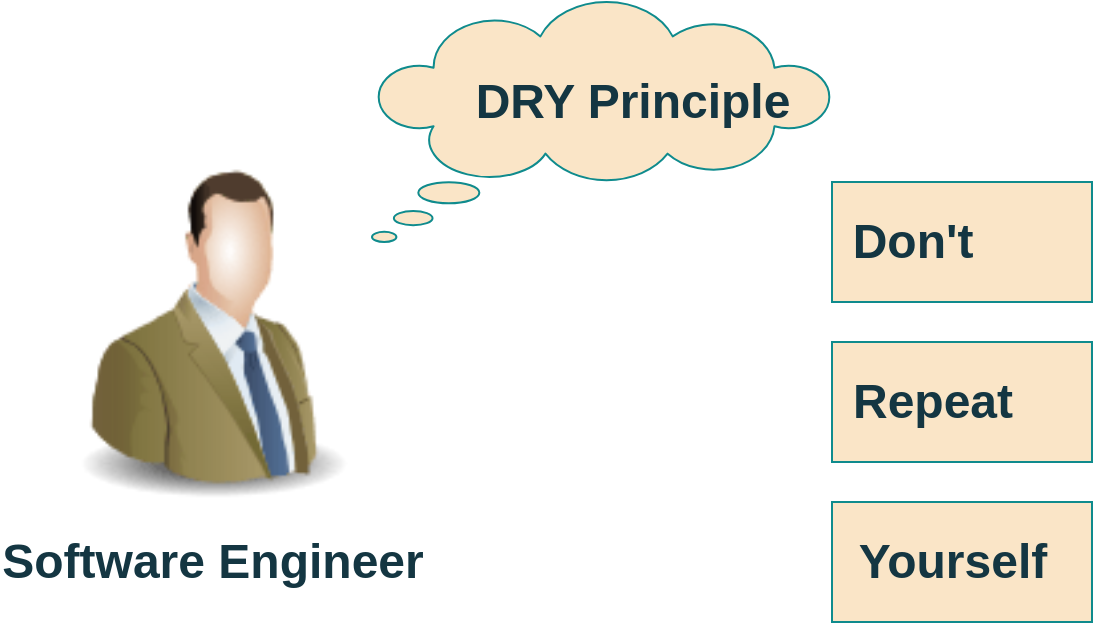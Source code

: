 <mxfile version="21.8.1" type="github">
  <diagram name="Page-1" id="lsRZeire7K8cyrTwCsYZ">
    <mxGraphModel dx="1434" dy="758" grid="1" gridSize="10" guides="1" tooltips="1" connect="1" arrows="1" fold="1" page="1" pageScale="1" pageWidth="850" pageHeight="1100" math="0" shadow="0">
      <root>
        <mxCell id="0" />
        <mxCell id="1" parent="0" />
        <mxCell id="u8Fl3Y6wJJPJpeSoUK_I-5" value="" style="image;html=1;image=img/lib/clip_art/people/Suit_Man_Green_128x128.png;imageBackground=default;labelBackgroundColor=none;fillColor=#FAE5C7;strokeColor=#0F8B8D;fontColor=#143642;" vertex="1" parent="1">
          <mxGeometry x="110" y="220" width="180" height="170" as="geometry" />
        </mxCell>
        <mxCell id="u8Fl3Y6wJJPJpeSoUK_I-6" value="" style="whiteSpace=wrap;html=1;shape=mxgraph.basic.cloud_callout;labelBackgroundColor=none;fillColor=#FAE5C7;strokeColor=#0F8B8D;fontColor=#143642;" vertex="1" parent="1">
          <mxGeometry x="280" y="140" width="230" height="120" as="geometry" />
        </mxCell>
        <mxCell id="u8Fl3Y6wJJPJpeSoUK_I-7" value="" style="rounded=0;whiteSpace=wrap;html=1;labelBackgroundColor=none;fillColor=#FAE5C7;strokeColor=#0F8B8D;fontColor=#143642;" vertex="1" parent="1">
          <mxGeometry x="510" y="230" width="130" height="60" as="geometry" />
        </mxCell>
        <mxCell id="u8Fl3Y6wJJPJpeSoUK_I-8" value="" style="rounded=0;whiteSpace=wrap;html=1;labelBackgroundColor=none;fillColor=#FAE5C7;strokeColor=#0F8B8D;fontColor=#143642;" vertex="1" parent="1">
          <mxGeometry x="510" y="310" width="130" height="60" as="geometry" />
        </mxCell>
        <mxCell id="u8Fl3Y6wJJPJpeSoUK_I-9" value="" style="rounded=0;whiteSpace=wrap;html=1;labelBackgroundColor=none;fillColor=#FAE5C7;strokeColor=#0F8B8D;fontColor=#143642;" vertex="1" parent="1">
          <mxGeometry x="510" y="390" width="130" height="60" as="geometry" />
        </mxCell>
        <mxCell id="u8Fl3Y6wJJPJpeSoUK_I-10" value="Software Engineer" style="text;strokeColor=none;fillColor=none;html=1;fontSize=24;fontStyle=1;verticalAlign=middle;align=center;labelBackgroundColor=none;fontColor=#143642;" vertex="1" parent="1">
          <mxGeometry x="150" y="400" width="100" height="40" as="geometry" />
        </mxCell>
        <mxCell id="u8Fl3Y6wJJPJpeSoUK_I-12" value="DRY Principle" style="text;strokeColor=none;fillColor=none;html=1;fontSize=24;fontStyle=1;verticalAlign=middle;align=center;labelBackgroundColor=none;fontColor=#143642;" vertex="1" parent="1">
          <mxGeometry x="360" y="170" width="100" height="40" as="geometry" />
        </mxCell>
        <mxCell id="u8Fl3Y6wJJPJpeSoUK_I-13" value="Don&#39;t" style="text;strokeColor=none;fillColor=none;html=1;fontSize=24;fontStyle=1;verticalAlign=middle;align=center;labelBackgroundColor=none;fontColor=#143642;" vertex="1" parent="1">
          <mxGeometry x="500" y="240" width="100" height="40" as="geometry" />
        </mxCell>
        <mxCell id="u8Fl3Y6wJJPJpeSoUK_I-15" value="Repeat" style="text;strokeColor=none;fillColor=none;html=1;fontSize=24;fontStyle=1;verticalAlign=middle;align=center;labelBackgroundColor=none;fontColor=#143642;" vertex="1" parent="1">
          <mxGeometry x="510" y="320" width="100" height="40" as="geometry" />
        </mxCell>
        <mxCell id="u8Fl3Y6wJJPJpeSoUK_I-16" value="Yourself" style="text;strokeColor=none;fillColor=none;html=1;fontSize=24;fontStyle=1;verticalAlign=middle;align=center;labelBackgroundColor=none;fontColor=#143642;" vertex="1" parent="1">
          <mxGeometry x="520" y="400" width="100" height="40" as="geometry" />
        </mxCell>
      </root>
    </mxGraphModel>
  </diagram>
</mxfile>
